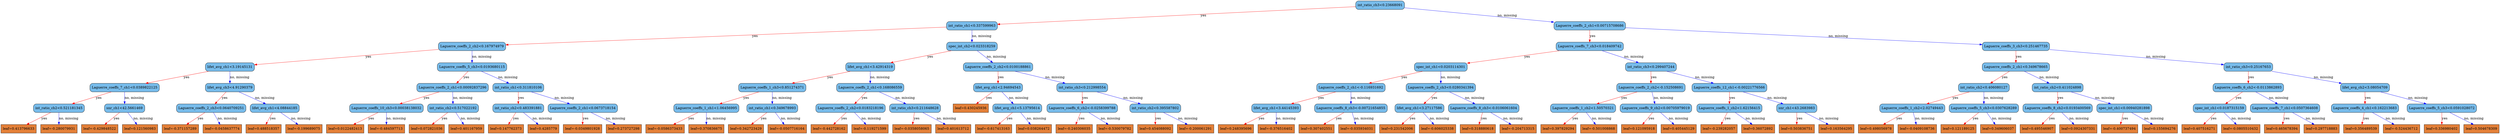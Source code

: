 digraph {
	graph [bb="0,0,8430.8,567",
		rankdir=TB
	];
	node [label="\N"];
	0	[fillcolor="#78bceb",
		height=0.5,
		label="int_ratio_ch3<0.23668091",
		pos="4665.9,549",
		shape=box,
		style="filled, rounded",
		width=2.2326];
	1	[fillcolor="#78bceb",
		height=0.5,
		label="int_ratio_ch1<0.337599963",
		pos="3309.9,460.5",
		shape=box,
		style="filled, rounded",
		width=2.3264];
	0 -> 1	[color="#FF0000",
		label=yes,
		lp="4118.9,504.75",
		pos="e,3394.1,466.87 4585.1,542.85 4348.8,527.78 3659.7,483.82 3405.5,467.6"];
	2	[fillcolor="#78bceb",
		height=0.5,
		label="Laguerre_coeffs_2_ch1<0.00715708686",
		pos="5381.9,460.5",
		shape=box,
		style="filled, rounded",
		width=3.2951];
	0 -> 2	[color="#0000FF",
		label="no, missing",
		lp="5120.8,504.75",
		pos="e,5262.8,475.88 4746.6,538.25 4869.4,523.41 5104.3,495.03 5251.5,477.25"];
	3	[fillcolor="#78bceb",
		height=0.5,
		label="Laguerre_coeffs_2_ch2<0.167974979",
		pos="1633.9,372",
		shape=box,
		style="filled, rounded",
		width=3.1076];
	1 -> 3	[color="#FF0000",
		label=yes,
		lp="2631.9,416.25",
		pos="e,1746,378.79 3225.9,455.17 2951.7,441.01 2081.6,396.11 1757.3,379.37"];
	4	[fillcolor="#78bceb",
		height=0.5,
		label="spec_int_ch2<0.023318259",
		pos="3309.9,372",
		shape=box,
		style="filled, rounded",
		width=2.316];
	1 -> 4	[color="#0000FF",
		label="no, missing",
		lp="3341.8,416.25",
		pos="e,3309.9,390.35 3309.9,442.41 3309.9,430.76 3309.9,415.05 3309.9,401.52"];
	5	[fillcolor="#78bceb",
		height=0.5,
		label="Laguerre_coeffs_7_ch3<0.018409742",
		pos="5381.9,372",
		shape=box,
		style="filled, rounded",
		width=3.1076];
	2 -> 5	[color="#FF0000",
		label=yes,
		lp="5390.9,416.25",
		pos="e,5381.9,390.35 5381.9,442.41 5381.9,430.76 5381.9,415.05 5381.9,401.52"];
	6	[fillcolor="#78bceb",
		height=0.5,
		label="Laguerre_coeffs_3_ch3<0.251467735",
		pos="6818.9,372",
		shape=box,
		style="filled, rounded",
		width=3.1076];
	2 -> 6	[color="#0000FF",
		label="no, missing",
		lp="6261.8,416.25",
		pos="e,6707,379.74 5501,452.33 5770.2,436.13 6423,396.83 6695.8,380.41"];
	7	[fillcolor="#78bceb",
		height=0.5,
		label="lifet_avg_ch1<3.19145131",
		pos="815.88,283.5",
		shape=box,
		style="filled, rounded",
		width=2.2639];
	3 -> 7	[color="#FF0000",
		label=yes,
		lp="1307.9,327.75",
		pos="e,897.84,293.17 1521.9,359.15 1359.1,341.94 1060.2,310.34 908.92,294.34"];
	8	[fillcolor="#78bceb",
		height=0.5,
		label="Laguerre_coeffs_5_ch3<0.0193680115",
		pos="1633.9,283.5",
		shape=box,
		style="filled, rounded",
		width=3.2014];
	3 -> 8	[color="#0000FF",
		label="no, missing",
		lp="1665.8,327.75",
		pos="e,1633.9,301.85 1633.9,353.91 1633.9,342.26 1633.9,326.55 1633.9,313.02"];
	9	[fillcolor="#78bceb",
		height=0.5,
		label="lifet_avg_ch1<3.42914319",
		pos="2949.9,283.5",
		shape=box,
		style="filled, rounded",
		width=2.2639];
	4 -> 9	[color="#FF0000",
		label=yes,
		lp="3171.9,327.75",
		pos="e,3022.5,301.95 3237.5,353.6 3178.5,339.43 3095.2,319.41 3033.4,304.56"];
	10	[fillcolor="#78bceb",
		height=0.5,
		label="Laguerre_coeffs_2_ch2<0.0100188861",
		pos="3340.9,283.5",
		shape=box,
		style="filled, rounded",
		width=3.2014];
	4 -> 10	[color="#0000FF",
		label="no, missing",
		lp="3360.8,327.75",
		pos="e,3334.7,301.85 3316,353.91 3320.2,342.14 3325.9,326.23 3330.8,312.61"];
	15	[fillcolor="#78bceb",
		height=0.5,
		label="Laguerre_coeffs_7_ch1<0.0389822125",
		pos="414.88,195",
		shape=box,
		style="filled, rounded",
		width=3.2014];
	7 -> 15	[color="#FF0000",
		label=yes,
		lp="660.88,239.25",
		pos="e,495.76,213.45 735.21,265.1 669.1,250.84 575.55,230.66 506.6,215.79"];
	16	[fillcolor="#78bceb",
		height=0.5,
		label="lifet_avg_ch3<4.91290379",
		pos="815.88,195",
		shape=box,
		style="filled, rounded",
		width=2.2639];
	7 -> 16	[color="#0000FF",
		label="no, missing",
		lp="847.75,239.25",
		pos="e,815.88,213.35 815.88,265.41 815.88,253.76 815.88,238.05 815.88,224.52"];
	17	[fillcolor="#78bceb",
		height=0.5,
		label="Laguerre_coeffs_2_ch1<0.00092837296",
		pos="1523.9,195",
		shape=box,
		style="filled, rounded",
		width=3.2951];
	8 -> 17	[color="#FF0000",
		label=yes,
		lp="1597.9,239.25",
		pos="e,1545.8,213.27 1611.9,265.2 1595.5,252.36 1573,234.66 1554.9,220.38"];
	18	[fillcolor="#78bceb",
		height=0.5,
		label="int_ratio_ch1<0.311810106",
		pos="1744.9,195",
		shape=box,
		style="filled, rounded",
		width=2.3264];
	8 -> 18	[color="#0000FF",
		label="no, missing",
		lp="1731.8,239.25",
		pos="e,1722.7,213.27 1656.1,265.2 1672.6,252.3 1695.5,234.5 1713.8,220.18"];
	31	[fillcolor="#78bceb",
		height=0.5,
		label="int_ratio_ch2<0.521181345",
		pos="193.88,106.5",
		shape=box,
		style="filled, rounded",
		width=2.3264];
	15 -> 31	[color="#FF0000",
		label=yes,
		lp="333.88,150.75",
		pos="e,238.26,124.87 370.42,176.6 335.28,162.85 286.06,143.58 248.52,128.89"];
	32	[fillcolor="#78bceb",
		height=0.5,
		label="snr_ch1<42.5661469",
		pos="414.88,106.5",
		shape=box,
		style="filled, rounded",
		width=1.8264];
	15 -> 32	[color="#0000FF",
		label="no, missing",
		lp="446.75,150.75",
		pos="e,414.88,124.85 414.88,176.91 414.88,165.26 414.88,149.55 414.88,136.02"];
	33	[fillcolor="#78bceb",
		height=0.5,
		label="Laguerre_coeffs_2_ch3<0.0640709251",
		pos="707.88,106.5",
		shape=box,
		style="filled, rounded",
		width=3.2014];
	16 -> 33	[color="#FF0000",
		label=yes,
		lp="780.88,150.75",
		pos="e,729.43,124.77 794.28,176.7 778.24,163.86 756.15,146.16 738.31,131.88"];
	34	[fillcolor="#78bceb",
		height=0.5,
		label="lifet_avg_ch1<4.08844185",
		pos="922.88,106.5",
		shape=box,
		style="filled, rounded",
		width=2.2639];
	16 -> 34	[color="#0000FF",
		label="no, missing",
		lp="911.75,150.75",
		pos="e,901.52,124.77 837.27,176.7 853.16,163.86 875.05,146.16 892.72,131.88"];
	63	[fillcolor="#e48038",
		height=0.5,
		label="leaf=0.413796633",
		pos="57.875,18",
		shape=box,
		style=filled,
		width=1.6076];
	31 -> 63	[color="#FF0000",
		label=yes,
		lp="147.88,62.25",
		pos="e,85.023,36.267 166.68,88.203 146.02,75.062 117.38,56.846 94.67,42.403"];
	64	[fillcolor="#e48038",
		height=0.5,
		label="leaf=-0.280079931",
		pos="193.88,18",
		shape=box,
		style=filled,
		width=1.6701];
	31 -> 64	[color="#0000FF",
		label="no, missing",
		lp="225.75,62.25",
		pos="e,193.88,36.35 193.88,88.41 193.88,76.758 193.88,61.047 193.88,47.519"];
	65	[fillcolor="#e48038",
		height=0.5,
		label="leaf=-0.429848522",
		pos="331.88,18",
		shape=box,
		style=filled,
		width=1.6701];
	32 -> 65	[color="#FF0000",
		label=yes,
		lp="389.88,62.25",
		pos="e,348.52,36.35 398.48,88.41 386.39,75.816 369.76,58.481 356.14,44.286"];
	66	[fillcolor="#e48038",
		height=0.5,
		label="leaf=0.121560983",
		pos="467.88,18",
		shape=box,
		style=filled,
		width=1.6076];
	32 -> 66	[color="#0000FF",
		label="no, missing",
		lp="478.75,62.25",
		pos="e,457.24,36.35 425.35,88.41 432.77,76.287 442.89,59.77 451.4,45.89"];
	67	[fillcolor="#e48038",
		height=0.5,
		label="leaf=-0.371157289",
		pos="603.88,18",
		shape=box,
		style=filled,
		width=1.6701];
	33 -> 67	[color="#FF0000",
		label=yes,
		lp="674.88,62.25",
		pos="e,624.74,36.35 687.33,88.41 671.9,75.581 650.56,57.831 633.32,43.493"];
	68	[fillcolor="#e48038",
		height=0.5,
		label="leaf=-0.0458637774",
		pos="745.88,18",
		shape=box,
		style=filled,
		width=1.7639];
	33 -> 68	[color="#0000FF",
		label="no, missing",
		lp="762.75,62.25",
		pos="e,738.25,36.35 715.38,88.41 720.61,76.522 727.68,60.41 733.71,46.702"];
	69	[fillcolor="#e48038",
		height=0.5,
		label="leaf=0.488518357",
		pos="884.88,18",
		shape=box,
		style=filled,
		width=1.6076];
	34 -> 69	[color="#FF0000",
		label=yes,
		lp="916.88,62.25",
		pos="e,892.5,36.35 915.37,88.41 910.14,76.522 903.07,60.41 897.04,46.702"];
	70	[fillcolor="#e48038",
		height=0.5,
		label="leaf=-0.199689075",
		pos="1020.9,18",
		shape=box,
		style=filled,
		width=1.6701];
	34 -> 70	[color="#0000FF",
		label="no, missing",
		lp="1012.8,62.25",
		pos="e,1001.2,36.35 942.24,88.41 956.64,75.698 976.51,58.157 992.68,43.889"];
	35	[fillcolor="#78bceb",
		height=0.5,
		label="Laguerre_coeffs_10_ch3<0.00038138032",
		pos="1298.9,106.5",
		shape=box,
		style="filled, rounded",
		width=3.3889];
	17 -> 35	[color="#FF0000",
		label=yes,
		lp="1440.9,150.75",
		pos="e,1344.1,124.87 1478.6,176.6 1442.8,162.85 1392.7,143.58 1354.5,128.89"];
	36	[fillcolor="#78bceb",
		height=0.5,
		label="int_ratio_ch2<0.517022192",
		pos="1523.9,106.5",
		shape=box,
		style="filled, rounded",
		width=2.3264];
	17 -> 36	[color="#0000FF",
		label="no, missing",
		lp="1555.8,150.75",
		pos="e,1523.9,124.85 1523.9,176.91 1523.9,165.26 1523.9,149.55 1523.9,136.02"];
	37	[fillcolor="#78bceb",
		height=0.5,
		label="int_ratio_ch2<0.483391881",
		pos="1744.9,106.5",
		shape=box,
		style="filled, rounded",
		width=2.3264];
	18 -> 37	[color="#FF0000",
		label=yes,
		lp="1753.9,150.75",
		pos="e,1744.9,124.85 1744.9,176.91 1744.9,165.26 1744.9,149.55 1744.9,136.02"];
	38	[fillcolor="#78bceb",
		height=0.5,
		label="Laguerre_coeffs_2_ch1<0.0673718154",
		pos="1962.9,106.5",
		shape=box,
		style="filled, rounded",
		width=3.2014];
	18 -> 38	[color="#0000FF",
		label="no, missing",
		lp="1905.8,150.75",
		pos="e,1919.1,124.87 1788.7,176.6 1823.2,162.9 1871.5,143.75 1908.5,129.08"];
	71	[fillcolor="#e48038",
		height=0.5,
		label="leaf=0.0122482413",
		pos="1159.9,18",
		shape=box,
		style=filled,
		width=1.7014];
	35 -> 71	[color="#FF0000",
		label=yes,
		lp="1250.9,62.25",
		pos="e,1187.6,36.267 1271.1,88.203 1249.9,75.003 1220.4,56.683 1197.2,42.209"];
	72	[fillcolor="#e48038",
		height=0.5,
		label="leaf=-0.484597713",
		pos="1298.9,18",
		shape=box,
		style=filled,
		width=1.6701];
	35 -> 72	[color="#0000FF",
		label="no, missing",
		lp="1330.8,62.25",
		pos="e,1298.9,36.35 1298.9,88.41 1298.9,76.758 1298.9,61.047 1298.9,47.519"];
	73	[fillcolor="#e48038",
		height=0.5,
		label="leaf=0.072821036",
		pos="1434.9,18",
		shape=box,
		style=filled,
		width=1.6076];
	36 -> 73	[color="#FF0000",
		label=yes,
		lp="1496.9,62.25",
		pos="e,1452.7,36.35 1506.3,88.41 1493.3,75.816 1475.5,58.481 1460.9,44.286"];
	74	[fillcolor="#e48038",
		height=0.5,
		label="leaf=0.401167959",
		pos="1568.9,18",
		shape=box,
		style=filled,
		width=1.6076];
	36 -> 74	[color="#0000FF",
		label="no, missing",
		lp="1582.8,62.25",
		pos="e,1559.8,36.35 1532.8,88.41 1539,76.405 1547.5,60.091 1554.7,46.295"];
	75	[fillcolor="#e48038",
		height=0.5,
		label="leaf=0.147762373",
		pos="1702.9,18",
		shape=box,
		style=filled,
		width=1.6076];
	37 -> 75	[color="#FF0000",
		label=yes,
		lp="1736.9,62.25",
		pos="e,1711.3,36.35 1736.6,88.41 1730.8,76.522 1723,60.41 1716.3,46.702"];
	76	[fillcolor="#e48038",
		height=0.5,
		label="leaf=0.4285779",
		pos="1829.9,18",
		shape=box,
		style=filled,
		width=1.4201];
	37 -> 76	[color="#0000FF",
		label="no, missing",
		lp="1827.8,62.25",
		pos="e,1812.8,36.35 1761.7,88.41 1774,75.816 1791.1,58.481 1805,44.286"];
	77	[fillcolor="#e48038",
		height=0.5,
		label="leaf=-0.0349801928",
		pos="1962.9,18",
		shape=box,
		style=filled,
		width=1.7639];
	38 -> 77	[color="#FF0000",
		label=yes,
		lp="1971.9,62.25",
		pos="e,1962.9,36.35 1962.9,88.41 1962.9,76.758 1962.9,61.047 1962.9,47.519"];
	78	[fillcolor="#e48038",
		height=0.5,
		label="leaf=0.273727298",
		pos="2101.9,18",
		shape=box,
		style=filled,
		width=1.6076];
	38 -> 78	[color="#0000FF",
		label="no, missing",
		lp="2076.8,62.25",
		pos="e,2074.1,36.267 1990.7,88.203 2011.9,75.003 2041.3,56.683 2064.6,42.209"];
	19	[fillcolor="#78bceb",
		height=0.5,
		label="Laguerre_coeffs_1_ch3<0.851274371",
		pos="2602.9,195",
		shape=box,
		style="filled, rounded",
		width=3.1076];
	9 -> 19	[color="#FF0000",
		label=yes,
		lp="2816.9,239.25",
		pos="e,2672.9,213.45 2880.1,265.1 2823.3,250.96 2743.2,230.99 2683.7,216.15"];
	20	[fillcolor="#78bceb",
		height=0.5,
		label="Laguerre_coeffs_2_ch1<0.168086559",
		pos="2949.9,195",
		shape=box,
		style="filled, rounded",
		width=3.1076];
	9 -> 20	[color="#0000FF",
		label="no, missing",
		lp="2981.8,239.25",
		pos="e,2949.9,213.35 2949.9,265.41 2949.9,253.76 2949.9,238.05 2949.9,224.52"];
	21	[fillcolor="#78bceb",
		height=0.5,
		label="lifet_avg_ch1<2.94694543",
		pos="3340.9,195",
		shape=box,
		style="filled, rounded",
		width=2.2639];
	10 -> 21	[color="#FF0000",
		label=yes,
		lp="3349.9,239.25",
		pos="e,3340.9,213.35 3340.9,265.41 3340.9,253.76 3340.9,238.05 3340.9,224.52"];
	22	[fillcolor="#78bceb",
		height=0.5,
		label="int_ratio_ch3<0.212998554",
		pos="3659.9,195",
		shape=box,
		style="filled, rounded",
		width=2.3264];
	10 -> 22	[color="#0000FF",
		label="no, missing",
		lp="3561.8,239.25",
		pos="e,3595.5,213.45 3405,265.1 3456.9,251.05 3529.9,231.24 3584.5,216.43"];
	39	[fillcolor="#78bceb",
		height=0.5,
		label="Laguerre_coeffs_1_ch1<1.06456995",
		pos="2379.9,106.5",
		shape=box,
		style="filled, rounded",
		width=3.0139];
	19 -> 39	[color="#FF0000",
		label=yes,
		lp="2520.9,150.75",
		pos="e,2424.7,124.87 2558,176.6 2522.6,162.85 2472.9,143.58 2435,128.89"];
	40	[fillcolor="#78bceb",
		height=0.5,
		label="int_ratio_ch1<0.349678993",
		pos="2602.9,106.5",
		shape=box,
		style="filled, rounded",
		width=2.3264];
	19 -> 40	[color="#0000FF",
		label="no, missing",
		lp="2634.8,150.75",
		pos="e,2602.9,124.85 2602.9,176.91 2602.9,165.26 2602.9,149.55 2602.9,136.02"];
	41	[fillcolor="#78bceb",
		height=0.5,
		label="Laguerre_coeffs_2_ch2<0.0183218196",
		pos="2865.9,106.5",
		shape=box,
		style="filled, rounded",
		width=3.2014];
	20 -> 41	[color="#FF0000",
		label=yes,
		lp="2924.9,150.75",
		pos="e,2882.7,124.85 2933.3,176.91 2921,164.32 2904.2,146.98 2890.4,132.79"];
	42	[fillcolor="#78bceb",
		height=0.5,
		label="int_ratio_ch3<0.211648628",
		pos="3082.9,106.5",
		shape=box,
		style="filled, rounded",
		width=2.3264];
	20 -> 42	[color="#0000FF",
		label="no, missing",
		lp="3060.8,150.75",
		pos="e,3056.3,124.77 2976.5,176.7 2996.7,163.56 3024.7,145.35 3046.9,130.9"];
	79	[fillcolor="#e48038",
		height=0.5,
		label="leaf=-0.0586373433",
		pos="2240.9,18",
		shape=box,
		style=filled,
		width=1.7639];
	39 -> 79	[color="#FF0000",
		label=yes,
		lp="2331.9,62.25",
		pos="e,2268.6,36.267 2352.1,88.203 2330.9,75.003 2301.4,56.683 2278.2,42.209"];
	80	[fillcolor="#e48038",
		height=0.5,
		label="leaf=0.370836675",
		pos="2379.9,18",
		shape=box,
		style=filled,
		width=1.6076];
	39 -> 80	[color="#0000FF",
		label="no, missing",
		lp="2411.8,62.25",
		pos="e,2379.9,36.35 2379.9,88.41 2379.9,76.758 2379.9,61.047 2379.9,47.519"];
	81	[fillcolor="#e48038",
		height=0.5,
		label="leaf=0.342723429",
		pos="2513.9,18",
		shape=box,
		style=filled,
		width=1.6076];
	40 -> 81	[color="#FF0000",
		label=yes,
		lp="2575.9,62.25",
		pos="e,2531.7,36.35 2585.3,88.41 2572.3,75.816 2554.5,58.481 2539.9,44.286"];
	82	[fillcolor="#e48038",
		height=0.5,
		label="leaf=-0.0507716164",
		pos="2652.9,18",
		shape=box,
		style=filled,
		width=1.7639];
	40 -> 82	[color="#0000FF",
		label="no, missing",
		lp="2664.8,62.25",
		pos="e,2642.8,36.35 2612.8,88.41 2619.7,76.405 2629.1,60.091 2637.1,46.295"];
	83	[fillcolor="#e48038",
		height=0.5,
		label="leaf=-0.442728162",
		pos="2794.9,18",
		shape=box,
		style=filled,
		width=1.6701];
	41 -> 83	[color="#FF0000",
		label=yes,
		lp="2845.9,62.25",
		pos="e,2809.1,36.35 2851.8,88.41 2841.7,76.051 2827.8,59.127 2816.3,45.085"];
	84	[fillcolor="#e48038",
		height=0.5,
		label="leaf=-0.119271599",
		pos="2932.9,18",
		shape=box,
		style=filled,
		width=1.6701];
	41 -> 84	[color="#0000FF",
		label="no, missing",
		lp="2937.8,62.25",
		pos="e,2919.4,36.35 2879.1,88.41 2888.7,76.051 2901.8,59.127 2912.7,45.085"];
	85	[fillcolor="#e48038",
		height=0.5,
		label="leaf=-0.0358058065",
		pos="3074.9,18",
		shape=box,
		style=filled,
		width=1.7639];
	42 -> 85	[color="#FF0000",
		label=yes,
		lp="3088.9,62.25",
		pos="e,3076.5,36.35 3081.3,88.41 3080.2,76.758 3078.8,61.047 3077.5,47.519"];
	86	[fillcolor="#e48038",
		height=0.5,
		label="leaf=0.401613712",
		pos="3213.9,18",
		shape=box,
		style=filled,
		width=1.6076];
	42 -> 86	[color="#0000FF",
		label="no, missing",
		lp="3192.8,62.25",
		pos="e,3187.7,36.267 3109.1,88.203 3128.9,75.12 3156.3,57.01 3178.1,42.597"];
	43	[fillcolor="#e48038",
		height=0.5,
		label="leaf=0.430245936",
		pos="3251.9,106.5",
		shape=box,
		style=filled,
		width=1.6076];
	21 -> 43	[color="#FF0000",
		label=yes,
		lp="3313.9,150.75",
		pos="e,3269.7,124.85 3323.3,176.91 3310.3,164.32 3292.5,146.98 3277.9,132.79"];
	44	[fillcolor="#78bceb",
		height=0.5,
		label="lifet_avg_ch1<5.13795614",
		pos="3408.9,106.5",
		shape=box,
		style="filled, rounded",
		width=2.2639];
	21 -> 44	[color="#0000FF",
		label="no, missing",
		lp="3413.8,150.75",
		pos="e,3395.2,124.85 3354.3,176.91 3364,164.55 3377.3,147.63 3388.4,133.58"];
	45	[fillcolor="#78bceb",
		height=0.5,
		label="Laguerre_coeffs_6_ch2<-0.0258399788",
		pos="3659.9,106.5",
		shape=box,
		style="filled, rounded",
		width=3.2639];
	22 -> 45	[color="#FF0000",
		label=yes,
		lp="3668.9,150.75",
		pos="e,3659.9,124.85 3659.9,176.91 3659.9,165.26 3659.9,149.55 3659.9,136.02"];
	46	[fillcolor="#78bceb",
		height=0.5,
		label="int_ratio_ch2<0.395587802",
		pos="3895.9,106.5",
		shape=box,
		style="filled, rounded",
		width=2.3264];
	22 -> 46	[color="#0000FF",
		label="no, missing",
		lp="3831.8,150.75",
		pos="e,3848.5,124.87 3707.3,176.6 3745,162.82 3797.7,143.5 3837.8,128.79"];
	87	[fillcolor="#e48038",
		height=0.5,
		label="leaf=-0.617413163",
		pos="3349.9,18",
		shape=box,
		style=filled,
		width=1.6701];
	44 -> 87	[color="#FF0000",
		label=yes,
		lp="3393.9,62.25",
		pos="e,3361.7,36.35 3397.2,88.41 3388.9,76.169 3377.5,59.449 3367.9,45.487"];
	88	[fillcolor="#e48038",
		height=0.5,
		label="leaf=0.038264472",
		pos="3485.9,18",
		shape=box,
		style=filled,
		width=1.6076];
	44 -> 88	[color="#0000FF",
		label="no, missing",
		lp="3486.8,62.25",
		pos="e,3470.4,36.35 3424.1,88.41 3435.2,75.934 3450.4,58.805 3463,44.685"];
	89	[fillcolor="#e48038",
		height=0.5,
		label="leaf=-0.240306035",
		pos="3621.9,18",
		shape=box,
		style=filled,
		width=1.6701];
	45 -> 89	[color="#FF0000",
		label=yes,
		lp="3653.9,62.25",
		pos="e,3629.5,36.35 3652.4,88.41 3647.1,76.522 3640.1,60.41 3634,46.702"];
	90	[fillcolor="#e48038",
		height=0.5,
		label="leaf=-0.530079782",
		pos="3759.9,18",
		shape=box,
		style=filled,
		width=1.6701];
	45 -> 90	[color="#0000FF",
		label="no, missing",
		lp="3750.8,62.25",
		pos="e,3739.8,36.35 3679.6,88.41 3694.5,75.581 3715,57.831 3731.6,43.493"];
	91	[fillcolor="#e48038",
		height=0.5,
		label="leaf=0.454088092",
		pos="3895.9,18",
		shape=box,
		style=filled,
		width=1.6076];
	46 -> 91	[color="#FF0000",
		label=yes,
		lp="3904.9,62.25",
		pos="e,3895.9,36.35 3895.9,88.41 3895.9,76.758 3895.9,61.047 3895.9,47.519"];
	92	[fillcolor="#e48038",
		height=0.5,
		label="leaf=-0.200061291",
		pos="4031.9,18",
		shape=box,
		style=filled,
		width=1.6701];
	46 -> 92	[color="#0000FF",
		label="no, missing",
		lp="4008.8,62.25",
		pos="e,4004.7,36.267 3923.1,88.203 3943.7,75.062 3972.4,56.846 3995.1,42.403"];
	11	[fillcolor="#78bceb",
		height=0.5,
		label="spec_int_ch1<0.0203114301",
		pos="4917.9,283.5",
		shape=box,
		style="filled, rounded",
		width=2.4097];
	5 -> 11	[color="#FF0000",
		label=yes,
		lp="5200.9,327.75",
		pos="e,5005.1,300.76 5288.3,353.55 5209.2,338.82 5096.5,317.8 5016.2,302.83"];
	12	[fillcolor="#78bceb",
		height=0.5,
		label="int_ratio_ch3<0.299407244",
		pos="5460.9,283.5",
		shape=box,
		style="filled, rounded",
		width=2.3264];
	5 -> 12	[color="#0000FF",
		label="no, missing",
		lp="5460.8,327.75",
		pos="e,5445,301.85 5397.5,353.91 5408.9,341.43 5424.5,324.3 5437.4,310.18"];
	13	[fillcolor="#78bceb",
		height=0.5,
		label="Laguerre_coeffs_2_ch1<0.349678665",
		pos="6818.9,283.5",
		shape=box,
		style="filled, rounded",
		width=3.1076];
	6 -> 13	[color="#FF0000",
		label=yes,
		lp="6827.9,327.75",
		pos="e,6818.9,301.85 6818.9,353.91 6818.9,342.26 6818.9,326.55 6818.9,313.02"];
	14	[fillcolor="#78bceb",
		height=0.5,
		label="int_ratio_ch3<0.25167653",
		pos="7551.9,283.5",
		shape=box,
		style="filled, rounded",
		width=2.2326];
	6 -> 14	[color="#0000FF",
		label="no, missing",
		lp="7283.8,327.75",
		pos="e,7471.2,294.02 6931,357.77 7076,340.66 7325.9,311.17 7460.1,295.32"];
	23	[fillcolor="#78bceb",
		height=0.5,
		label="Laguerre_coeffs_2_ch1<-0.116931692",
		pos="4549.9,195",
		shape=box,
		style="filled, rounded",
		width=3.1701];
	11 -> 23	[color="#FF0000",
		label=yes,
		lp="4775.9,239.25",
		pos="e,4624.1,213.45 4843.8,265.1 4783.6,250.93 4698.4,230.91 4635.2,216.06"];
	24	[fillcolor="#78bceb",
		height=0.5,
		label="Laguerre_coeffs_2_ch3<0.0280341394",
		pos="4917.9,195",
		shape=box,
		style="filled, rounded",
		width=3.2014];
	11 -> 24	[color="#0000FF",
		label="no, missing",
		lp="4949.8,239.25",
		pos="e,4917.9,213.35 4917.9,265.41 4917.9,253.76 4917.9,238.05 4917.9,224.52"];
	25	[fillcolor="#78bceb",
		height=0.5,
		label="Laguerre_coeffs_2_ch2<-0.152508691",
		pos="5460.9,195",
		shape=box,
		style="filled, rounded",
		width=3.1701];
	12 -> 25	[color="#FF0000",
		label=yes,
		lp="5469.9,239.25",
		pos="e,5460.9,213.35 5460.9,265.41 5460.9,253.76 5460.9,238.05 5460.9,224.52"];
	26	[fillcolor="#78bceb",
		height=0.5,
		label="Laguerre_coeffs_12_ch1<-0.00221776566",
		pos="5833.9,195",
		shape=box,
		style="filled, rounded",
		width=3.4514];
	12 -> 26	[color="#0000FF",
		label="no, missing",
		lp="5712.8,239.25",
		pos="e,5758.6,213.45 5535.9,265.1 5597.1,250.9 5683.7,230.82 5747.8,215.97"];
	47	[fillcolor="#78bceb",
		height=0.5,
		label="lifet_avg_ch1<3.44145393",
		pos="4303.9,106.5",
		shape=box,
		style="filled, rounded",
		width=2.2639];
	23 -> 47	[color="#FF0000",
		label=yes,
		lp="4458.9,150.75",
		pos="e,4353.3,124.87 4500.4,176.6 4461,162.76 4405.8,143.34 4363.9,128.61"];
	48	[fillcolor="#78bceb",
		height=0.5,
		label="Laguerre_coeffs_8_ch3<-0.00721654855",
		pos="4549.9,106.5",
		shape=box,
		style="filled, rounded",
		width=3.3576];
	23 -> 48	[color="#0000FF",
		label="no, missing",
		lp="4581.8,150.75",
		pos="e,4549.9,124.85 4549.9,176.91 4549.9,165.26 4549.9,149.55 4549.9,136.02"];
	49	[fillcolor="#78bceb",
		height=0.5,
		label="lifet_avg_ch1<3.27117586",
		pos="4808.9,106.5",
		shape=box,
		style="filled, rounded",
		width=2.2639];
	24 -> 49	[color="#FF0000",
		label=yes,
		lp="4882.9,150.75",
		pos="e,4830.6,124.77 4896.1,176.7 4879.9,163.86 4857.6,146.16 4839.6,131.88"];
	50	[fillcolor="#78bceb",
		height=0.5,
		label="Laguerre_coeffs_8_ch3<-0.0106061604",
		pos="5025.9,106.5",
		shape=box,
		style="filled, rounded",
		width=3.2639];
	24 -> 50	[color="#0000FF",
		label="no, missing",
		lp="5013.8,150.75",
		pos="e,5004.3,124.77 4939.5,176.7 4955.5,163.86 4977.6,146.16 4995.4,131.88"];
	93	[fillcolor="#e48038",
		height=0.5,
		label="leaf=0.248395696",
		pos="4167.9,18",
		shape=box,
		style=filled,
		width=1.6076];
	47 -> 93	[color="#FF0000",
		label=yes,
		lp="4257.9,62.25",
		pos="e,4195,36.267 4276.7,88.203 4256,75.062 4227.4,56.846 4204.7,42.403"];
	94	[fillcolor="#e48038",
		height=0.5,
		label="leaf=-0.376516402",
		pos="4303.9,18",
		shape=box,
		style=filled,
		width=1.6701];
	47 -> 94	[color="#0000FF",
		label="no, missing",
		lp="4335.8,62.25",
		pos="e,4303.9,36.35 4303.9,88.41 4303.9,76.758 4303.9,61.047 4303.9,47.519"];
	95	[fillcolor="#e48038",
		height=0.5,
		label="leaf=0.307402551",
		pos="4439.9,18",
		shape=box,
		style=filled,
		width=1.6076];
	48 -> 95	[color="#FF0000",
		label=yes,
		lp="4513.9,62.25",
		pos="e,4461.8,36.267 4527.9,88.203 4511.5,75.356 4489,57.661 4470.9,43.38"];
	96	[fillcolor="#e48038",
		height=0.5,
		label="leaf=-0.035934031",
		pos="4575.9,18",
		shape=box,
		style=filled,
		width=1.6701];
	48 -> 96	[color="#0000FF",
		label="no, missing",
		lp="4597.8,62.25",
		pos="e,4570.7,36.35 4555,88.41 4558.5,76.64 4563.3,60.729 4567.4,47.11"];
	97	[fillcolor="#e48038",
		height=0.5,
		label="leaf=0.231542006",
		pos="4711.9,18",
		shape=box,
		style=filled,
		width=1.6076];
	49 -> 97	[color="#FF0000",
		label=yes,
		lp="4778.9,62.25",
		pos="e,4731.3,36.35 4789.7,88.41 4775.5,75.698 4755.8,58.157 4739.8,43.889"];
	98	[fillcolor="#e48038",
		height=0.5,
		label="leaf=-0.606025338",
		pos="4847.9,18",
		shape=box,
		style=filled,
		width=1.6701];
	49 -> 98	[color="#0000FF",
		label="no, missing",
		lp="4863.8,62.25",
		pos="e,4840.1,36.35 4816.6,88.41 4821.9,76.522 4829.2,60.41 4835.4,46.702"];
	99	[fillcolor="#e48038",
		height=0.5,
		label="leaf=0.318880618",
		pos="4983.9,18",
		shape=box,
		style=filled,
		width=1.6076];
	50 -> 99	[color="#FF0000",
		label=yes,
		lp="5017.9,62.25",
		pos="e,4992.3,36.35 5017.6,88.41 5011.8,76.522 5004,60.41 4997.3,46.702"];
	100	[fillcolor="#e48038",
		height=0.5,
		label="leaf=-0.204713315",
		pos="5119.9,18",
		shape=box,
		style=filled,
		width=1.6701];
	50 -> 100	[color="#0000FF",
		label="no, missing",
		lp="5113.8,62.25",
		pos="e,5101,36.35 5044.4,88.41 5058.3,75.698 5077.3,58.157 5092.8,43.889"];
	51	[fillcolor="#78bceb",
		height=0.5,
		label="Laguerre_coeffs_1_ch2<1.50570321",
		pos="5313.9,106.5",
		shape=box,
		style="filled, rounded",
		width=3.0139];
	25 -> 51	[color="#FF0000",
		label=yes,
		lp="5409.9,150.75",
		pos="e,5343.5,124.91 5431.5,176.7 5409,163.49 5377.8,145.14 5353.2,130.66"];
	52	[fillcolor="#78bceb",
		height=0.5,
		label="Laguerre_coeffs_9_ch2<0.00705979019",
		pos="5558.9,106.5",
		shape=box,
		style="filled, rounded",
		width=3.2951];
	25 -> 52	[color="#0000FF",
		label="no, missing",
		lp="5550.8,150.75",
		pos="e,5539.2,124.85 5480.2,176.91 5494.6,164.2 5514.5,146.66 5530.7,132.39"];
	53	[fillcolor="#78bceb",
		height=0.5,
		label="Laguerre_coeffs_1_ch2<1.62156415",
		pos="5833.9,106.5",
		shape=box,
		style="filled, rounded",
		width=3.0139];
	26 -> 53	[color="#FF0000",
		label=yes,
		lp="5842.9,150.75",
		pos="e,5833.9,124.85 5833.9,176.91 5833.9,165.26 5833.9,149.55 5833.9,136.02"];
	54	[fillcolor="#78bceb",
		height=0.5,
		label="snr_ch1<43.2683983",
		pos="6060.9,106.5",
		shape=box,
		style="filled, rounded",
		width=1.8264];
	26 -> 54	[color="#0000FF",
		label="no, missing",
		lp="5999.8,150.75",
		pos="e,6015.3,124.87 5879.5,176.6 5915.6,162.85 5966.2,143.58 6004.7,128.89"];
	101	[fillcolor="#e48038",
		height=0.5,
		label="leaf=0.397829294",
		pos="5255.9,18",
		shape=box,
		style=filled,
		width=1.6076];
	51 -> 101	[color="#FF0000",
		label=yes,
		lp="5299.9,62.25",
		pos="e,5267.5,36.35 5302.4,88.41 5294.3,76.287 5283.2,59.77 5273.9,45.89"];
	102	[fillcolor="#e48038",
		height=0.5,
		label="leaf=-0.501008868",
		pos="5391.9,18",
		shape=box,
		style=filled,
		width=1.6701];
	51 -> 102	[color="#0000FF",
		label="no, missing",
		lp="5391.8,62.25",
		pos="e,5376.2,36.35 5329.3,88.41 5340.5,75.934 5356,58.805 5368.7,44.685"];
	103	[fillcolor="#e48038",
		height=0.5,
		label="leaf=0.121095918",
		pos="5527.9,18",
		shape=box,
		style=filled,
		width=1.6076];
	52 -> 103	[color="#FF0000",
		label=yes,
		lp="5555.9,62.25",
		pos="e,5534.1,36.35 5552.8,88.41 5548.5,76.64 5542.8,60.729 5537.9,47.11"];
	104	[fillcolor="#e48038",
		height=0.5,
		label="leaf=0.405445129",
		pos="5661.9,18",
		shape=box,
		style=filled,
		width=1.6076];
	52 -> 104	[color="#0000FF",
		label="no, missing",
		lp="5651.8,62.25",
		pos="e,5641.2,36.35 5579.2,88.41 5594.5,75.581 5615.6,57.831 5632.7,43.493"];
	105	[fillcolor="#e48038",
		height=0.5,
		label="leaf=-0.239282057",
		pos="5797.9,18",
		shape=box,
		style=filled,
		width=1.6701];
	53 -> 105	[color="#FF0000",
		label=yes,
		lp="5828.9,62.25",
		pos="e,5805.1,36.35 5826.8,88.41 5821.8,76.522 5815.1,60.41 5809.4,46.702"];
	106	[fillcolor="#e48038",
		height=0.5,
		label="leaf=0.36072892",
		pos="5930.9,18",
		shape=box,
		style=filled,
		width=1.5139];
	53 -> 106	[color="#0000FF",
		label="no, missing",
		lp="5923.8,62.25",
		pos="e,5911.4,36.35 5853,88.41 5867.3,75.698 5887,58.157 5903,43.889"];
	107	[fillcolor="#e48038",
		height=0.5,
		label="leaf=0.503836751",
		pos="6060.9,18",
		shape=box,
		style=filled,
		width=1.6076];
	54 -> 107	[color="#FF0000",
		label=yes,
		lp="6069.9,62.25",
		pos="e,6060.9,36.35 6060.9,88.41 6060.9,76.758 6060.9,61.047 6060.9,47.519"];
	108	[fillcolor="#e48038",
		height=0.5,
		label="leaf=0.163564295",
		pos="6194.9,18",
		shape=box,
		style=filled,
		width=1.6076];
	54 -> 108	[color="#0000FF",
		label="no, missing",
		lp="6172.8,62.25",
		pos="e,6168.1,36.267 6087.7,88.203 6108,75.062 6136.2,56.846 6158.6,42.403"];
	27	[fillcolor="#78bceb",
		height=0.5,
		label="int_ratio_ch2<0.406080127",
		pos="6693.9,195",
		shape=box,
		style="filled, rounded",
		width=2.3264];
	13 -> 27	[color="#FF0000",
		label=yes,
		lp="6776.9,239.25",
		pos="e,6718.8,213.27 6793.9,265.2 6775.1,252.18 6749,234.17 6728.3,219.79"];
	28	[fillcolor="#78bceb",
		height=0.5,
		label="int_ratio_ch2<0.411024898",
		pos="6942.9,195",
		shape=box,
		style="filled, rounded",
		width=2.3264];
	13 -> 28	[color="#0000FF",
		label="no, missing",
		lp="6924.8,239.25",
		pos="e,6918.1,213.27 6843.7,265.2 6862.3,252.18 6888.2,234.17 6908.8,219.79"];
	29	[fillcolor="#78bceb",
		height=0.5,
		label="Laguerre_coeffs_6_ch2<-0.0113862893",
		pos="7551.9,195",
		shape=box,
		style="filled, rounded",
		width=3.2639];
	14 -> 29	[color="#FF0000",
		label=yes,
		lp="7560.9,239.25",
		pos="e,7551.9,213.35 7551.9,265.41 7551.9,253.76 7551.9,238.05 7551.9,224.52"];
	30	[fillcolor="#78bceb",
		height=0.5,
		label="lifet_avg_ch2<3.08054709",
		pos="7979.9,195",
		shape=box,
		style="filled, rounded",
		width=2.2639];
	14 -> 30	[color="#0000FF",
		label="no, missing",
		lp="7836.8,239.25",
		pos="e,7898,212.55 7632.6,266.18 7705,251.55 7811.2,230.09 7887,214.76"];
	55	[fillcolor="#78bceb",
		height=0.5,
		label="Laguerre_coeffs_1_ch2<2.02749443",
		pos="6451.9,106.5",
		shape=box,
		style="filled, rounded",
		width=3.0139];
	27 -> 55	[color="#FF0000",
		label=yes,
		lp="6603.9,150.75",
		pos="e,6500.5,124.87 6645.2,176.6 6606.5,162.79 6552.4,143.42 6511.2,128.7"];
	56	[fillcolor="#78bceb",
		height=0.5,
		label="Laguerre_coeffs_5_ch3<0.0307628289",
		pos="6693.9,106.5",
		shape=box,
		style="filled, rounded",
		width=3.2014];
	27 -> 56	[color="#0000FF",
		label="no, missing",
		lp="6725.8,150.75",
		pos="e,6693.9,124.85 6693.9,176.91 6693.9,165.26 6693.9,149.55 6693.9,136.02"];
	57	[fillcolor="#78bceb",
		height=0.5,
		label="Laguerre_coeffs_8_ch2<0.0193400569",
		pos="6942.9,106.5",
		shape=box,
		style="filled, rounded",
		width=3.2014];
	28 -> 57	[color="#FF0000",
		label=yes,
		lp="6951.9,150.75",
		pos="e,6942.9,124.85 6942.9,176.91 6942.9,165.26 6942.9,149.55 6942.9,136.02"];
	58	[fillcolor="#78bceb",
		height=0.5,
		label="spec_int_ch1<0.00940281898",
		pos="7165.9,106.5",
		shape=box,
		style="filled, rounded",
		width=2.5035];
	28 -> 58	[color="#0000FF",
		label="no, missing",
		lp="7106.8,150.75",
		pos="e,7121.1,124.87 6987.7,176.6 7023.2,162.85 7072.9,143.58 7110.7,128.89"];
	109	[fillcolor="#e48038",
		height=0.5,
		label="leaf=0.498056978",
		pos="6328.9,18",
		shape=box,
		style=filled,
		width=1.6076];
	55 -> 109	[color="#FF0000",
		label=yes,
		lp="6410.9,62.25",
		pos="e,6353.4,36.267 6427.3,88.203 6408.8,75.179 6383.2,57.173 6362.7,42.792"];
	110	[fillcolor="#e48038",
		height=0.5,
		label="leaf=-0.0409108736",
		pos="6467.9,18",
		shape=box,
		style=filled,
		width=1.7639];
	55 -> 110	[color="#0000FF",
		label="no, missing",
		lp="6493.8,62.25",
		pos="e,6464.7,36.35 6455,88.41 6457.2,76.758 6460.1,61.047 6462.6,47.519"];
	111	[fillcolor="#e48038",
		height=0.5,
		label="leaf=0.121189125",
		pos="6606.9,18",
		shape=box,
		style=filled,
		width=1.6076];
	56 -> 111	[color="#FF0000",
		label=yes,
		lp="6667.9,62.25",
		pos="e,6624.3,36.35 6676.7,88.41 6664,75.816 6646.6,58.481 6632.3,44.286"];
	112	[fillcolor="#e48038",
		height=0.5,
		label="leaf=0.349606037",
		pos="6740.9,18",
		shape=box,
		style=filled,
		width=1.6076];
	56 -> 112	[color="#0000FF",
		label="no, missing",
		lp="6753.8,62.25",
		pos="e,6731.4,36.35 6703.2,88.41 6709.7,76.405 6718.5,60.091 6726,46.295"];
	113	[fillcolor="#e48038",
		height=0.5,
		label="leaf=0.495546907",
		pos="6874.9,18",
		shape=box,
		style=filled,
		width=1.6076];
	57 -> 113	[color="#FF0000",
		label=yes,
		lp="6924.9,62.25",
		pos="e,6888.5,36.35 6929.4,88.41 6919.7,76.051 6906.4,59.127 6895.4,45.085"];
	114	[fillcolor="#e48038",
		height=0.5,
		label="leaf=0.0924307331",
		pos="7011.9,18",
		shape=box,
		style=filled,
		width=1.7014];
	57 -> 114	[color="#0000FF",
		label="no, missing",
		lp="7015.8,62.25",
		pos="e,6998,36.35 6956.5,88.41 6966.4,76.051 6979.9,59.127 6991.1,45.085"];
	115	[fillcolor="#e48038",
		height=0.5,
		label="leaf=-0.400737494",
		pos="7150.9,18",
		shape=box,
		style=filled,
		width=1.6701];
	58 -> 115	[color="#FF0000",
		label=yes,
		lp="7168.9,62.25",
		pos="e,7153.9,36.35 7162.9,88.41 7160.9,76.758 7158.2,61.047 7155.8,47.519"];
	116	[fillcolor="#e48038",
		height=0.5,
		label="leaf=0.155694276",
		pos="7286.9,18",
		shape=box,
		style=filled,
		width=1.6076];
	58 -> 116	[color="#0000FF",
		label="no, missing",
		lp="7269.8,62.25",
		pos="e,7262.7,36.267 7190.1,88.203 7208.3,75.179 7233.5,57.173 7253.6,42.792"];
	59	[fillcolor="#78bceb",
		height=0.5,
		label="spec_int_ch1<0.0187315159",
		pos="7496.9,106.5",
		shape=box,
		style="filled, rounded",
		width=2.4097];
	29 -> 59	[color="#FF0000",
		label=yes,
		lp="7538.9,150.75",
		pos="e,7507.9,124.85 7541,176.91 7533.3,164.79 7522.8,148.27 7514,134.39"];
	60	[fillcolor="#78bceb",
		height=0.5,
		label="Laguerre_coeffs_7_ch1<0.0507364608",
		pos="7716.9,106.5",
		shape=box,
		style="filled, rounded",
		width=3.2014];
	29 -> 60	[color="#0000FF",
		label="no, missing",
		lp="7681.8,150.75",
		pos="e,7683.7,124.91 7584.9,176.7 7610.4,163.31 7646,144.65 7673.8,130.08"];
	61	[fillcolor="#78bceb",
		height=0.5,
		label="Laguerre_coeffs_4_ch1<0.162213683",
		pos="7979.9,106.5",
		shape=box,
		style="filled, rounded",
		width=3.1076];
	30 -> 61	[color="#FF0000",
		label=yes,
		lp="7988.9,150.75",
		pos="e,7979.9,124.85 7979.9,176.91 7979.9,165.26 7979.9,149.55 7979.9,136.02"];
	62	[fillcolor="#78bceb",
		height=0.5,
		label="Laguerre_coeffs_5_ch3<0.0591028072",
		pos="8238.9,106.5",
		shape=box,
		style="filled, rounded",
		width=3.2014];
	30 -> 62	[color="#0000FF",
		label="no, missing",
		lp="8164.8,150.75",
		pos="e,8186.9,124.87 8032,176.6 8073.5,162.73 8131.8,143.25 8176,128.51"];
	117	[fillcolor="#e48038",
		height=0.5,
		label="leaf=0.407516271",
		pos="7420.9,18",
		shape=box,
		style=filled,
		width=1.6076];
	59 -> 117	[color="#FF0000",
		label=yes,
		lp="7474.9,62.25",
		pos="e,7436.1,36.35 7481.9,88.41 7470.9,75.934 7455.8,58.805 7443.4,44.685"];
	118	[fillcolor="#e48038",
		height=0.5,
		label="leaf=-0.0805510432",
		pos="7559.9,18",
		shape=box,
		style=filled,
		width=1.7639];
	59 -> 118	[color="#0000FF",
		label="no, missing",
		lp="7566.8,62.25",
		pos="e,7547.2,36.35 7509.3,88.41 7518.2,76.169 7530.4,59.449 7540.6,45.487"];
	119	[fillcolor="#e48038",
		height=0.5,
		label="leaf=0.465678394",
		pos="7698.9,18",
		shape=box,
		style=filled,
		width=1.6076];
	60 -> 119	[color="#FF0000",
		label=yes,
		lp="7718.9,62.25",
		pos="e,7702.5,36.35 7713.3,88.41 7710.9,76.758 7707.6,61.047 7704.8,47.519"];
	120	[fillcolor="#e48038",
		height=0.5,
		label="leaf=0.297718883",
		pos="7832.9,18",
		shape=box,
		style=filled,
		width=1.6076];
	60 -> 120	[color="#0000FF",
		label="no, missing",
		lp="7817.8,62.25",
		pos="e,7809.7,36.267 7740.1,88.203 7757.5,75.238 7781.5,57.336 7800.7,42.988"];
	121	[fillcolor="#e48038",
		height=0.5,
		label="leaf=0.356489539",
		pos="7966.9,18",
		shape=box,
		style=filled,
		width=1.6076];
	61 -> 121	[color="#FF0000",
		label=yes,
		lp="7983.9,62.25",
		pos="e,7969.5,36.35 7977.3,88.41 7975.6,76.758 7973.2,61.047 7971.2,47.519"];
	122	[fillcolor="#e48038",
		height=0.5,
		label="leaf=-0.524436712",
		pos="8102.9,18",
		shape=box,
		style=filled,
		width=1.6701];
	61 -> 122	[color="#0000FF",
		label="no, missing",
		lp="8084.8,62.25",
		pos="e,8078.3,36.267 8004.5,88.203 8023,75.179 8048.6,57.173 8069,42.792"];
	123	[fillcolor="#e48038",
		height=0.5,
		label="leaf=0.336980402",
		pos="8238.9,18",
		shape=box,
		style=filled,
		width=1.6076];
	62 -> 123	[color="#FF0000",
		label=yes,
		lp="8247.9,62.25",
		pos="e,8238.9,36.35 8238.9,88.41 8238.9,76.758 8238.9,61.047 8238.9,47.519"];
	124	[fillcolor="#e48038",
		height=0.5,
		label="leaf=0.504678309",
		pos="8372.9,18",
		shape=box,
		style=filled,
		width=1.6076];
	62 -> 124	[color="#0000FF",
		label="no, missing",
		lp="8350.8,62.25",
		pos="e,8346.1,36.267 8265.7,88.203 8286,75.062 8314.2,56.846 8336.6,42.403"];
}
